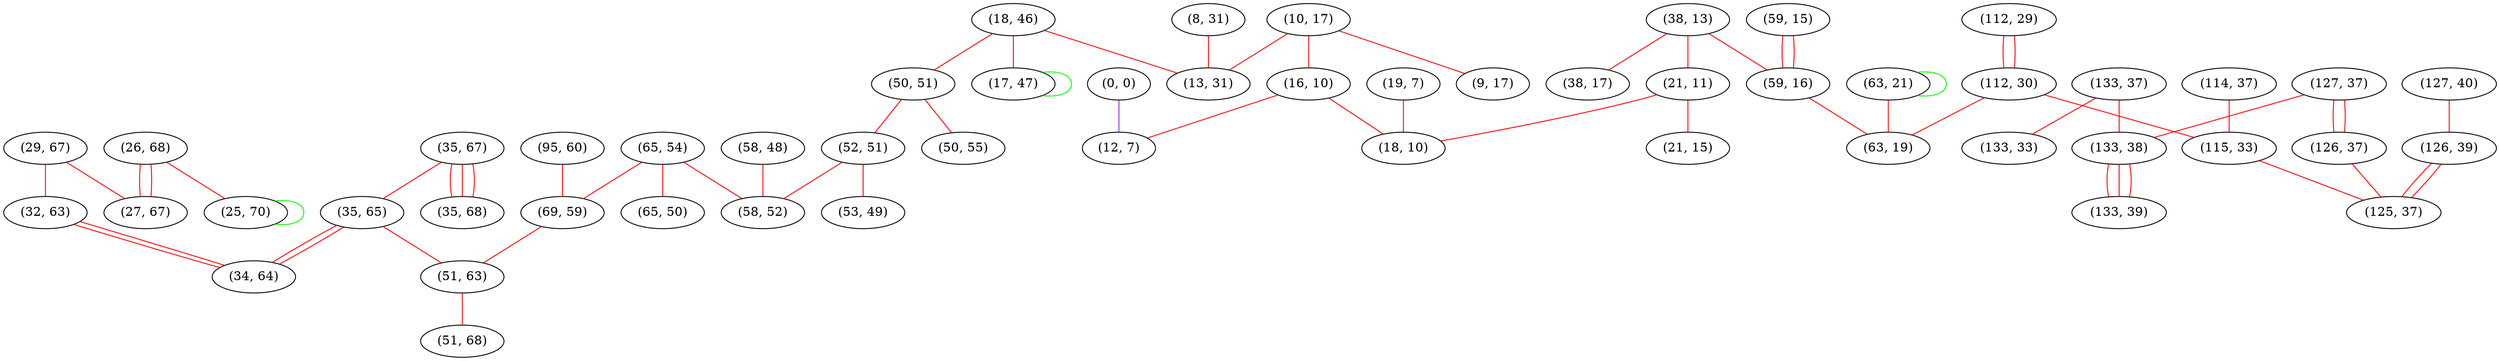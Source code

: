 graph "" {
"(95, 60)";
"(65, 54)";
"(35, 67)";
"(10, 17)";
"(59, 15)";
"(112, 29)";
"(65, 50)";
"(0, 0)";
"(26, 68)";
"(38, 13)";
"(69, 59)";
"(63, 21)";
"(133, 37)";
"(127, 40)";
"(16, 10)";
"(29, 67)";
"(19, 7)";
"(114, 37)";
"(127, 37)";
"(25, 70)";
"(9, 17)";
"(32, 63)";
"(112, 30)";
"(38, 17)";
"(115, 33)";
"(27, 67)";
"(35, 65)";
"(126, 37)";
"(12, 7)";
"(18, 46)";
"(59, 16)";
"(34, 64)";
"(50, 51)";
"(52, 51)";
"(21, 11)";
"(58, 48)";
"(35, 68)";
"(18, 10)";
"(50, 55)";
"(51, 63)";
"(21, 15)";
"(58, 52)";
"(133, 38)";
"(51, 68)";
"(8, 31)";
"(133, 39)";
"(63, 19)";
"(53, 49)";
"(13, 31)";
"(126, 39)";
"(125, 37)";
"(133, 33)";
"(17, 47)";
"(95, 60)" -- "(69, 59)"  [color=red, key=0, weight=1];
"(65, 54)" -- "(65, 50)"  [color=red, key=0, weight=1];
"(65, 54)" -- "(58, 52)"  [color=red, key=0, weight=1];
"(65, 54)" -- "(69, 59)"  [color=red, key=0, weight=1];
"(35, 67)" -- "(35, 65)"  [color=red, key=0, weight=1];
"(35, 67)" -- "(35, 68)"  [color=red, key=0, weight=1];
"(35, 67)" -- "(35, 68)"  [color=red, key=1, weight=1];
"(35, 67)" -- "(35, 68)"  [color=red, key=2, weight=1];
"(10, 17)" -- "(13, 31)"  [color=red, key=0, weight=1];
"(10, 17)" -- "(9, 17)"  [color=red, key=0, weight=1];
"(10, 17)" -- "(16, 10)"  [color=red, key=0, weight=1];
"(59, 15)" -- "(59, 16)"  [color=red, key=0, weight=1];
"(59, 15)" -- "(59, 16)"  [color=red, key=1, weight=1];
"(112, 29)" -- "(112, 30)"  [color=red, key=0, weight=1];
"(112, 29)" -- "(112, 30)"  [color=red, key=1, weight=1];
"(0, 0)" -- "(12, 7)"  [color=purple, key=0, weight=4];
"(26, 68)" -- "(25, 70)"  [color=red, key=0, weight=1];
"(26, 68)" -- "(27, 67)"  [color=red, key=0, weight=1];
"(26, 68)" -- "(27, 67)"  [color=red, key=1, weight=1];
"(38, 13)" -- "(59, 16)"  [color=red, key=0, weight=1];
"(38, 13)" -- "(38, 17)"  [color=red, key=0, weight=1];
"(38, 13)" -- "(21, 11)"  [color=red, key=0, weight=1];
"(69, 59)" -- "(51, 63)"  [color=red, key=0, weight=1];
"(63, 21)" -- "(63, 19)"  [color=red, key=0, weight=1];
"(63, 21)" -- "(63, 21)"  [color=green, key=0, weight=2];
"(133, 37)" -- "(133, 38)"  [color=red, key=0, weight=1];
"(133, 37)" -- "(133, 33)"  [color=red, key=0, weight=1];
"(127, 40)" -- "(126, 39)"  [color=red, key=0, weight=1];
"(16, 10)" -- "(12, 7)"  [color=red, key=0, weight=1];
"(16, 10)" -- "(18, 10)"  [color=red, key=0, weight=1];
"(29, 67)" -- "(27, 67)"  [color=red, key=0, weight=1];
"(29, 67)" -- "(32, 63)"  [color=red, key=0, weight=1];
"(19, 7)" -- "(18, 10)"  [color=red, key=0, weight=1];
"(114, 37)" -- "(115, 33)"  [color=red, key=0, weight=1];
"(127, 37)" -- "(133, 38)"  [color=red, key=0, weight=1];
"(127, 37)" -- "(126, 37)"  [color=red, key=0, weight=1];
"(127, 37)" -- "(126, 37)"  [color=red, key=1, weight=1];
"(25, 70)" -- "(25, 70)"  [color=green, key=0, weight=2];
"(32, 63)" -- "(34, 64)"  [color=red, key=0, weight=1];
"(32, 63)" -- "(34, 64)"  [color=red, key=1, weight=1];
"(112, 30)" -- "(63, 19)"  [color=red, key=0, weight=1];
"(112, 30)" -- "(115, 33)"  [color=red, key=0, weight=1];
"(115, 33)" -- "(125, 37)"  [color=red, key=0, weight=1];
"(35, 65)" -- "(51, 63)"  [color=red, key=0, weight=1];
"(35, 65)" -- "(34, 64)"  [color=red, key=0, weight=1];
"(35, 65)" -- "(34, 64)"  [color=red, key=1, weight=1];
"(126, 37)" -- "(125, 37)"  [color=red, key=0, weight=1];
"(18, 46)" -- "(13, 31)"  [color=red, key=0, weight=1];
"(18, 46)" -- "(50, 51)"  [color=red, key=0, weight=1];
"(18, 46)" -- "(17, 47)"  [color=red, key=0, weight=1];
"(59, 16)" -- "(63, 19)"  [color=red, key=0, weight=1];
"(50, 51)" -- "(50, 55)"  [color=red, key=0, weight=1];
"(50, 51)" -- "(52, 51)"  [color=red, key=0, weight=1];
"(52, 51)" -- "(53, 49)"  [color=red, key=0, weight=1];
"(52, 51)" -- "(58, 52)"  [color=red, key=0, weight=1];
"(21, 11)" -- "(21, 15)"  [color=red, key=0, weight=1];
"(21, 11)" -- "(18, 10)"  [color=red, key=0, weight=1];
"(58, 48)" -- "(58, 52)"  [color=red, key=0, weight=1];
"(51, 63)" -- "(51, 68)"  [color=red, key=0, weight=1];
"(133, 38)" -- "(133, 39)"  [color=red, key=0, weight=1];
"(133, 38)" -- "(133, 39)"  [color=red, key=1, weight=1];
"(133, 38)" -- "(133, 39)"  [color=red, key=2, weight=1];
"(8, 31)" -- "(13, 31)"  [color=red, key=0, weight=1];
"(126, 39)" -- "(125, 37)"  [color=red, key=0, weight=1];
"(126, 39)" -- "(125, 37)"  [color=red, key=1, weight=1];
"(17, 47)" -- "(17, 47)"  [color=green, key=0, weight=2];
}
